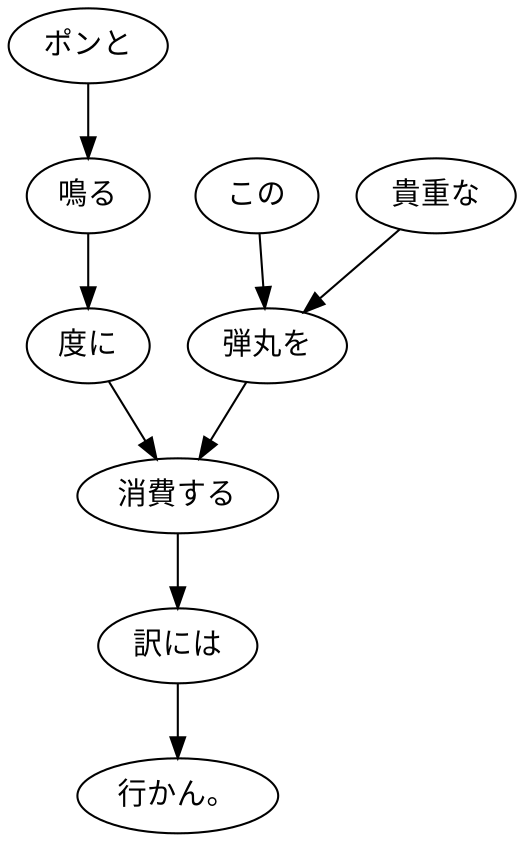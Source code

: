 digraph graph5067 {
	node0 [label="ポンと"];
	node1 [label="鳴る"];
	node2 [label="度に"];
	node3 [label="この"];
	node4 [label="貴重な"];
	node5 [label="弾丸を"];
	node6 [label="消費する"];
	node7 [label="訳には"];
	node8 [label="行かん。"];
	node0 -> node1;
	node1 -> node2;
	node2 -> node6;
	node3 -> node5;
	node4 -> node5;
	node5 -> node6;
	node6 -> node7;
	node7 -> node8;
}

